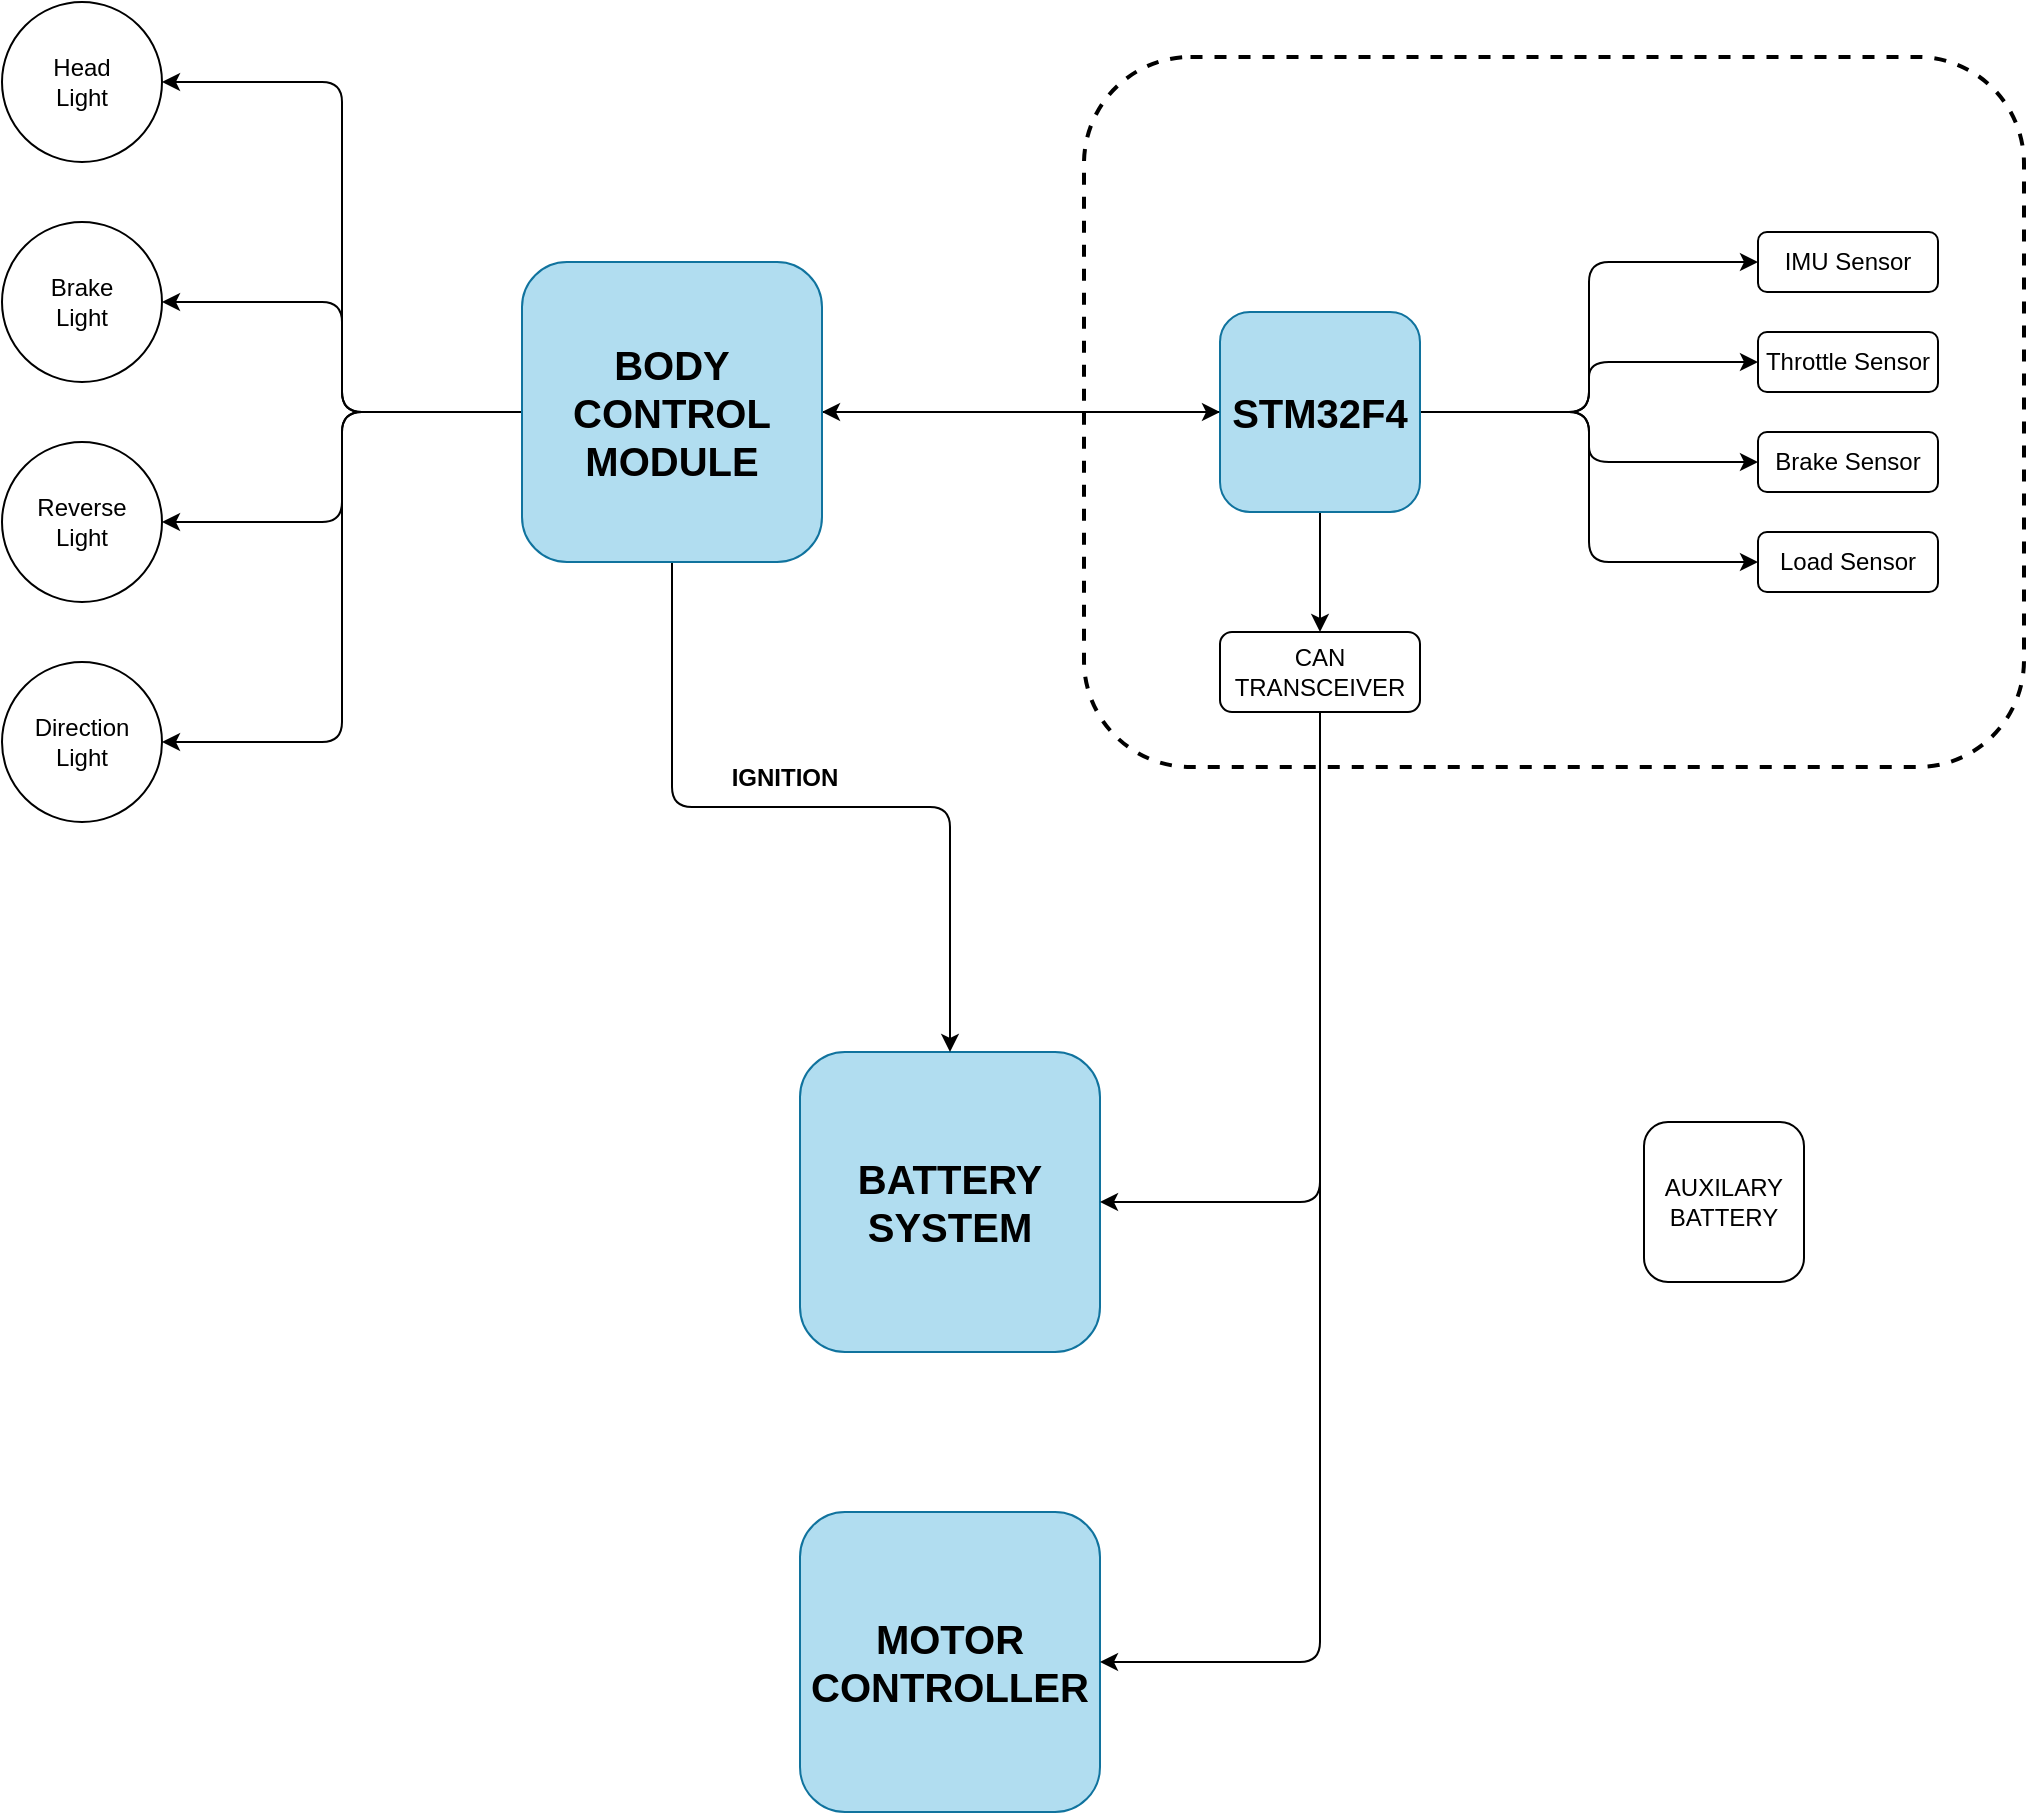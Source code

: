<mxfile version="16.5.3" type="github">
  <diagram id="EC5MgGwQo2bULW8xyrQx" name="Page-1">
    <mxGraphModel dx="1207" dy="872" grid="1" gridSize="10" guides="1" tooltips="1" connect="1" arrows="1" fold="1" page="1" pageScale="1" pageWidth="827" pageHeight="1169" math="0" shadow="0">
      <root>
        <mxCell id="0" />
        <mxCell id="1" parent="0" />
        <mxCell id="9uutMeVtb-zLTkyFQTrJ-46" value="" style="rounded=1;whiteSpace=wrap;html=1;fontSize=12;fillColor=none;dashed=1;strokeWidth=2;" vertex="1" parent="1">
          <mxGeometry x="710" y="182.5" width="470" height="355" as="geometry" />
        </mxCell>
        <mxCell id="9uutMeVtb-zLTkyFQTrJ-15" style="edgeStyle=orthogonalEdgeStyle;rounded=1;orthogonalLoop=1;jettySize=auto;html=1;entryX=0;entryY=0.5;entryDx=0;entryDy=0;fontSize=14;" edge="1" parent="1" source="9uutMeVtb-zLTkyFQTrJ-1" target="9uutMeVtb-zLTkyFQTrJ-3">
          <mxGeometry relative="1" as="geometry" />
        </mxCell>
        <mxCell id="9uutMeVtb-zLTkyFQTrJ-16" style="edgeStyle=orthogonalEdgeStyle;rounded=1;orthogonalLoop=1;jettySize=auto;html=1;entryX=0;entryY=0.5;entryDx=0;entryDy=0;fontSize=14;" edge="1" parent="1" source="9uutMeVtb-zLTkyFQTrJ-1" target="9uutMeVtb-zLTkyFQTrJ-4">
          <mxGeometry relative="1" as="geometry" />
        </mxCell>
        <mxCell id="9uutMeVtb-zLTkyFQTrJ-17" style="edgeStyle=orthogonalEdgeStyle;rounded=1;orthogonalLoop=1;jettySize=auto;html=1;entryX=0;entryY=0.5;entryDx=0;entryDy=0;fontSize=14;" edge="1" parent="1" source="9uutMeVtb-zLTkyFQTrJ-1" target="9uutMeVtb-zLTkyFQTrJ-5">
          <mxGeometry relative="1" as="geometry" />
        </mxCell>
        <mxCell id="9uutMeVtb-zLTkyFQTrJ-18" style="edgeStyle=orthogonalEdgeStyle;rounded=1;orthogonalLoop=1;jettySize=auto;html=1;entryX=0;entryY=0.5;entryDx=0;entryDy=0;fontSize=14;" edge="1" parent="1" source="9uutMeVtb-zLTkyFQTrJ-1" target="9uutMeVtb-zLTkyFQTrJ-6">
          <mxGeometry relative="1" as="geometry" />
        </mxCell>
        <mxCell id="9uutMeVtb-zLTkyFQTrJ-24" style="edgeStyle=orthogonalEdgeStyle;rounded=1;orthogonalLoop=1;jettySize=auto;html=1;entryX=0.5;entryY=0;entryDx=0;entryDy=0;fontSize=12;" edge="1" parent="1" source="9uutMeVtb-zLTkyFQTrJ-1" target="9uutMeVtb-zLTkyFQTrJ-23">
          <mxGeometry relative="1" as="geometry" />
        </mxCell>
        <mxCell id="9uutMeVtb-zLTkyFQTrJ-34" style="edgeStyle=orthogonalEdgeStyle;rounded=1;orthogonalLoop=1;jettySize=auto;html=1;dashed=1;fontSize=12;" edge="1" parent="1" source="9uutMeVtb-zLTkyFQTrJ-1" target="9uutMeVtb-zLTkyFQTrJ-32">
          <mxGeometry relative="1" as="geometry" />
        </mxCell>
        <mxCell id="9uutMeVtb-zLTkyFQTrJ-1" value="&lt;b&gt;&lt;font style=&quot;font-size: 20px&quot;&gt;STM32F4&lt;/font&gt;&lt;/b&gt;" style="whiteSpace=wrap;html=1;aspect=fixed;rounded=1;fillColor=#b1ddf0;strokeColor=#10739e;" vertex="1" parent="1">
          <mxGeometry x="778" y="310" width="100" height="100" as="geometry" />
        </mxCell>
        <mxCell id="9uutMeVtb-zLTkyFQTrJ-3" value="IMU Sensor" style="rounded=1;whiteSpace=wrap;html=1;fontSize=12;" vertex="1" parent="1">
          <mxGeometry x="1047" y="270" width="90" height="30" as="geometry" />
        </mxCell>
        <mxCell id="9uutMeVtb-zLTkyFQTrJ-4" value="Throttle&amp;nbsp;Sensor" style="rounded=1;whiteSpace=wrap;html=1;fontSize=12;" vertex="1" parent="1">
          <mxGeometry x="1047" y="320" width="90" height="30" as="geometry" />
        </mxCell>
        <mxCell id="9uutMeVtb-zLTkyFQTrJ-5" value="Brake Sensor" style="rounded=1;whiteSpace=wrap;html=1;fontSize=12;" vertex="1" parent="1">
          <mxGeometry x="1047" y="370" width="90" height="30" as="geometry" />
        </mxCell>
        <mxCell id="9uutMeVtb-zLTkyFQTrJ-6" value="Load Sensor" style="rounded=1;whiteSpace=wrap;html=1;fontSize=12;" vertex="1" parent="1">
          <mxGeometry x="1047" y="420" width="90" height="30" as="geometry" />
        </mxCell>
        <mxCell id="9uutMeVtb-zLTkyFQTrJ-10" value="&lt;b&gt;&lt;font style=&quot;font-size: 20px&quot;&gt;MOTOR&lt;br&gt;CONTROLLER&lt;br&gt;&lt;/font&gt;&lt;/b&gt;" style="whiteSpace=wrap;html=1;aspect=fixed;rounded=1;fillColor=#b1ddf0;strokeColor=#10739e;" vertex="1" parent="1">
          <mxGeometry x="568" y="910" width="150" height="150" as="geometry" />
        </mxCell>
        <mxCell id="9uutMeVtb-zLTkyFQTrJ-13" value="&lt;b&gt;&lt;font style=&quot;font-size: 20px&quot;&gt;BATTERY&lt;br&gt;SYSTEM&lt;br&gt;&lt;/font&gt;&lt;/b&gt;" style="whiteSpace=wrap;html=1;aspect=fixed;rounded=1;fillColor=#b1ddf0;strokeColor=#10739e;" vertex="1" parent="1">
          <mxGeometry x="568" y="680" width="150" height="150" as="geometry" />
        </mxCell>
        <mxCell id="9uutMeVtb-zLTkyFQTrJ-47" style="edgeStyle=orthogonalEdgeStyle;curved=0;rounded=1;sketch=0;orthogonalLoop=1;jettySize=auto;html=1;entryX=1;entryY=0.5;entryDx=0;entryDy=0;" edge="1" parent="1" source="9uutMeVtb-zLTkyFQTrJ-23" target="9uutMeVtb-zLTkyFQTrJ-10">
          <mxGeometry relative="1" as="geometry">
            <Array as="points">
              <mxPoint x="828" y="985" />
            </Array>
          </mxGeometry>
        </mxCell>
        <mxCell id="9uutMeVtb-zLTkyFQTrJ-48" style="edgeStyle=orthogonalEdgeStyle;curved=0;rounded=1;sketch=0;orthogonalLoop=1;jettySize=auto;html=1;entryX=1;entryY=0.5;entryDx=0;entryDy=0;" edge="1" parent="1" source="9uutMeVtb-zLTkyFQTrJ-23" target="9uutMeVtb-zLTkyFQTrJ-13">
          <mxGeometry relative="1" as="geometry">
            <Array as="points">
              <mxPoint x="828" y="755" />
            </Array>
          </mxGeometry>
        </mxCell>
        <mxCell id="9uutMeVtb-zLTkyFQTrJ-23" value="CAN&lt;br&gt;TRANSCEIVER" style="rounded=1;whiteSpace=wrap;html=1;fontSize=12;" vertex="1" parent="1">
          <mxGeometry x="778" y="470" width="100" height="40" as="geometry" />
        </mxCell>
        <mxCell id="9uutMeVtb-zLTkyFQTrJ-33" style="edgeStyle=orthogonalEdgeStyle;rounded=1;orthogonalLoop=1;jettySize=auto;html=1;entryX=0;entryY=0.5;entryDx=0;entryDy=0;fontSize=12;" edge="1" parent="1" source="9uutMeVtb-zLTkyFQTrJ-32" target="9uutMeVtb-zLTkyFQTrJ-1">
          <mxGeometry relative="1" as="geometry" />
        </mxCell>
        <mxCell id="9uutMeVtb-zLTkyFQTrJ-39" style="edgeStyle=orthogonalEdgeStyle;rounded=1;orthogonalLoop=1;jettySize=auto;html=1;entryX=1;entryY=0.5;entryDx=0;entryDy=0;fontSize=12;" edge="1" parent="1" source="9uutMeVtb-zLTkyFQTrJ-32" target="9uutMeVtb-zLTkyFQTrJ-38">
          <mxGeometry relative="1" as="geometry" />
        </mxCell>
        <mxCell id="9uutMeVtb-zLTkyFQTrJ-40" style="edgeStyle=orthogonalEdgeStyle;rounded=1;orthogonalLoop=1;jettySize=auto;html=1;entryX=1;entryY=0.5;entryDx=0;entryDy=0;fontSize=12;" edge="1" parent="1" source="9uutMeVtb-zLTkyFQTrJ-32" target="9uutMeVtb-zLTkyFQTrJ-35">
          <mxGeometry relative="1" as="geometry" />
        </mxCell>
        <mxCell id="9uutMeVtb-zLTkyFQTrJ-41" style="edgeStyle=orthogonalEdgeStyle;rounded=1;orthogonalLoop=1;jettySize=auto;html=1;entryX=1;entryY=0.5;entryDx=0;entryDy=0;fontSize=12;" edge="1" parent="1" source="9uutMeVtb-zLTkyFQTrJ-32" target="9uutMeVtb-zLTkyFQTrJ-36">
          <mxGeometry relative="1" as="geometry" />
        </mxCell>
        <mxCell id="9uutMeVtb-zLTkyFQTrJ-42" style="edgeStyle=orthogonalEdgeStyle;rounded=1;orthogonalLoop=1;jettySize=auto;html=1;entryX=1;entryY=0.5;entryDx=0;entryDy=0;fontSize=12;" edge="1" parent="1" source="9uutMeVtb-zLTkyFQTrJ-32" target="9uutMeVtb-zLTkyFQTrJ-37">
          <mxGeometry relative="1" as="geometry" />
        </mxCell>
        <mxCell id="9uutMeVtb-zLTkyFQTrJ-49" style="edgeStyle=orthogonalEdgeStyle;curved=0;rounded=1;sketch=0;orthogonalLoop=1;jettySize=auto;html=1;entryX=0.5;entryY=0;entryDx=0;entryDy=0;" edge="1" parent="1" source="9uutMeVtb-zLTkyFQTrJ-32" target="9uutMeVtb-zLTkyFQTrJ-13">
          <mxGeometry relative="1" as="geometry" />
        </mxCell>
        <mxCell id="9uutMeVtb-zLTkyFQTrJ-32" value="&lt;b&gt;&lt;font style=&quot;font-size: 20px&quot;&gt;BODY&lt;br&gt;CONTROL&lt;br&gt;MODULE&lt;br&gt;&lt;/font&gt;&lt;/b&gt;" style="whiteSpace=wrap;html=1;aspect=fixed;rounded=1;fillColor=#b1ddf0;strokeColor=#10739e;" vertex="1" parent="1">
          <mxGeometry x="429" y="285" width="150" height="150" as="geometry" />
        </mxCell>
        <mxCell id="9uutMeVtb-zLTkyFQTrJ-35" value="Brake&lt;br&gt;Light" style="ellipse;whiteSpace=wrap;html=1;aspect=fixed;fontSize=12;rounded=1;" vertex="1" parent="1">
          <mxGeometry x="169" y="265" width="80" height="80" as="geometry" />
        </mxCell>
        <mxCell id="9uutMeVtb-zLTkyFQTrJ-36" value="Reverse&lt;br&gt;Light" style="ellipse;whiteSpace=wrap;html=1;aspect=fixed;fontSize=12;rounded=1;" vertex="1" parent="1">
          <mxGeometry x="169" y="375" width="80" height="80" as="geometry" />
        </mxCell>
        <mxCell id="9uutMeVtb-zLTkyFQTrJ-37" value="Direction&lt;br&gt;Light" style="ellipse;whiteSpace=wrap;html=1;aspect=fixed;fontSize=12;rounded=1;" vertex="1" parent="1">
          <mxGeometry x="169" y="485" width="80" height="80" as="geometry" />
        </mxCell>
        <mxCell id="9uutMeVtb-zLTkyFQTrJ-38" value="Head&lt;br&gt;Light" style="ellipse;whiteSpace=wrap;html=1;aspect=fixed;fontSize=12;rounded=1;" vertex="1" parent="1">
          <mxGeometry x="169" y="155" width="80" height="80" as="geometry" />
        </mxCell>
        <mxCell id="9uutMeVtb-zLTkyFQTrJ-43" value="AUXILARY&lt;br&gt;BATTERY" style="whiteSpace=wrap;html=1;aspect=fixed;fontSize=12;rounded=1;" vertex="1" parent="1">
          <mxGeometry x="990" y="715" width="80" height="80" as="geometry" />
        </mxCell>
        <mxCell id="9uutMeVtb-zLTkyFQTrJ-50" value="&lt;b&gt;IGNITION&lt;/b&gt;" style="text;html=1;align=center;verticalAlign=middle;resizable=0;points=[];autosize=1;strokeColor=none;fillColor=none;" vertex="1" parent="1">
          <mxGeometry x="525" y="533" width="70" height="20" as="geometry" />
        </mxCell>
      </root>
    </mxGraphModel>
  </diagram>
</mxfile>
